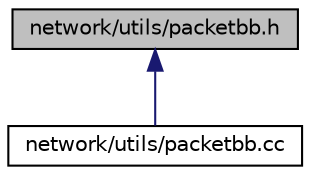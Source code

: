 digraph "network/utils/packetbb.h"
{
  edge [fontname="Helvetica",fontsize="10",labelfontname="Helvetica",labelfontsize="10"];
  node [fontname="Helvetica",fontsize="10",shape=record];
  Node1 [label="network/utils/packetbb.h",height=0.2,width=0.4,color="black", fillcolor="grey75", style="filled", fontcolor="black"];
  Node1 -> Node2 [dir="back",color="midnightblue",fontsize="10",style="solid"];
  Node2 [label="network/utils/packetbb.cc",height=0.2,width=0.4,color="black", fillcolor="white", style="filled",URL="$d6/d1f/packetbb_8cc.html"];
}
